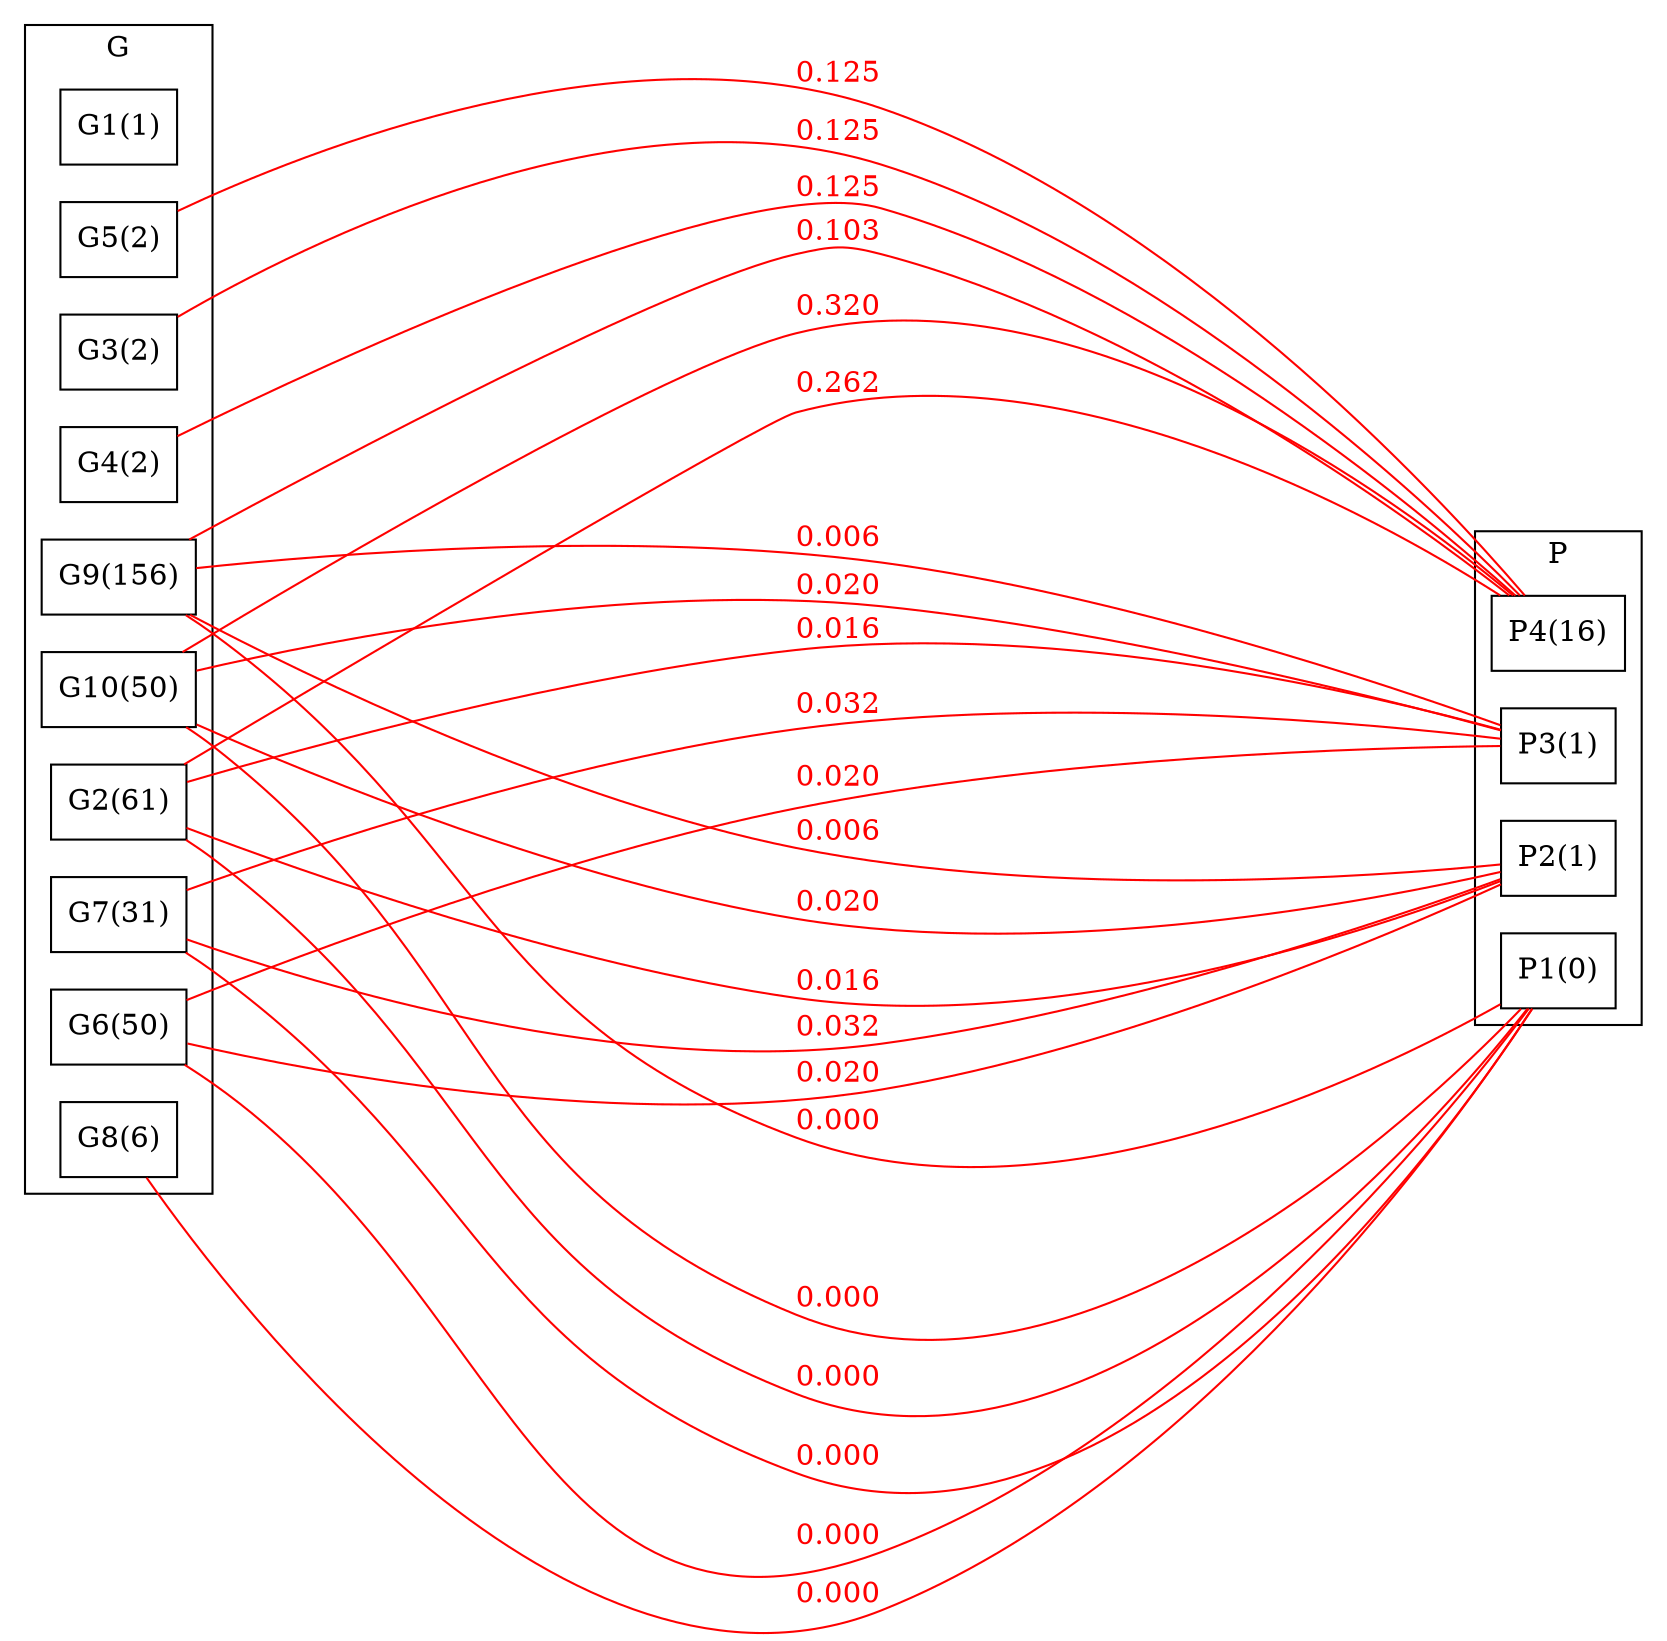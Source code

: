 strict graph BCG {
rankdir=LR;
splines=true;
ranksep="8 equally";
concentrate = true;
node [shape=rectangle];
subgraph cluster_G {
label = "G";
color=black;
rank="same"
G1 [label="G1(1)"];
G2 [label="G2(61)"];
G3 [label="G3(2)"];
G4 [label="G4(2)"];
G5 [label="G5(2)"];
G6 [label="G6(50)"];
G7 [label="G7(31)"];
G8 [label="G8(6)"];
G9 [label="G9(156)"];
G10 [label="G10(50)"];
}
subgraph cluster_P {
label = "P";
color="black";
rank="same"
P1 [label="P1(0)"];
P2 [label="P2(1)"];
P3 [label="P3(1)"];
P4 [label="P4(16)"];
}
G2 -- P1[label="0.000",color="red",fontcolor="red"];
G2 -- P2[label="0.016",color="red",fontcolor="red"];
G2 -- P3[label="0.016",color="red",fontcolor="red"];
G2 -- P4[label="0.262",color="red",fontcolor="red"];
G3 -- P4[label="0.125",color="red",fontcolor="red"];
G4 -- P4[label="0.125",color="red",fontcolor="red"];
G5 -- P4[label="0.125",color="red",fontcolor="red"];
G6 -- P1[label="0.000",color="red",fontcolor="red"];
G6 -- P2[label="0.020",color="red",fontcolor="red"];
G6 -- P3[label="0.020",color="red",fontcolor="red"];
G7 -- P1[label="0.000",color="red",fontcolor="red"];
G7 -- P2[label="0.032",color="red",fontcolor="red"];
G7 -- P3[label="0.032",color="red",fontcolor="red"];
G8 -- P1[label="0.000",color="red",fontcolor="red"];
G9 -- P1[label="0.000",color="red",fontcolor="red"];
G9 -- P2[label="0.006",color="red",fontcolor="red"];
G9 -- P3[label="0.006",color="red",fontcolor="red"];
G9 -- P4[label="0.103",color="red",fontcolor="red"];
G10 -- P1[label="0.000",color="red",fontcolor="red"];
G10 -- P2[label="0.020",color="red",fontcolor="red"];
G10 -- P3[label="0.020",color="red",fontcolor="red"];
G10 -- P4[label="0.320",color="red",fontcolor="red"];
}
